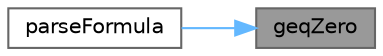 digraph "geqZero"
{
 // INTERACTIVE_SVG=YES
 // LATEX_PDF_SIZE
  bgcolor="transparent";
  edge [fontname=Helvetica,fontsize=10,labelfontname=Helvetica,labelfontsize=10];
  node [fontname=Helvetica,fontsize=10,shape=box,height=0.2,width=0.4];
  rankdir="RL";
  Node1 [label="geqZero",height=0.2,width=0.4,color="gray40", fillcolor="grey60", style="filled", fontcolor="black",tooltip=" "];
  Node1 -> Node2 [dir="back",color="steelblue1",style="solid"];
  Node2 [label="parseFormula",height=0.2,width=0.4,color="grey40", fillcolor="white", style="filled",URL="$namespaceore_1_1data.html#a0f1db184342746b175dd95038fc9f3ce",tooltip=" "];
}
